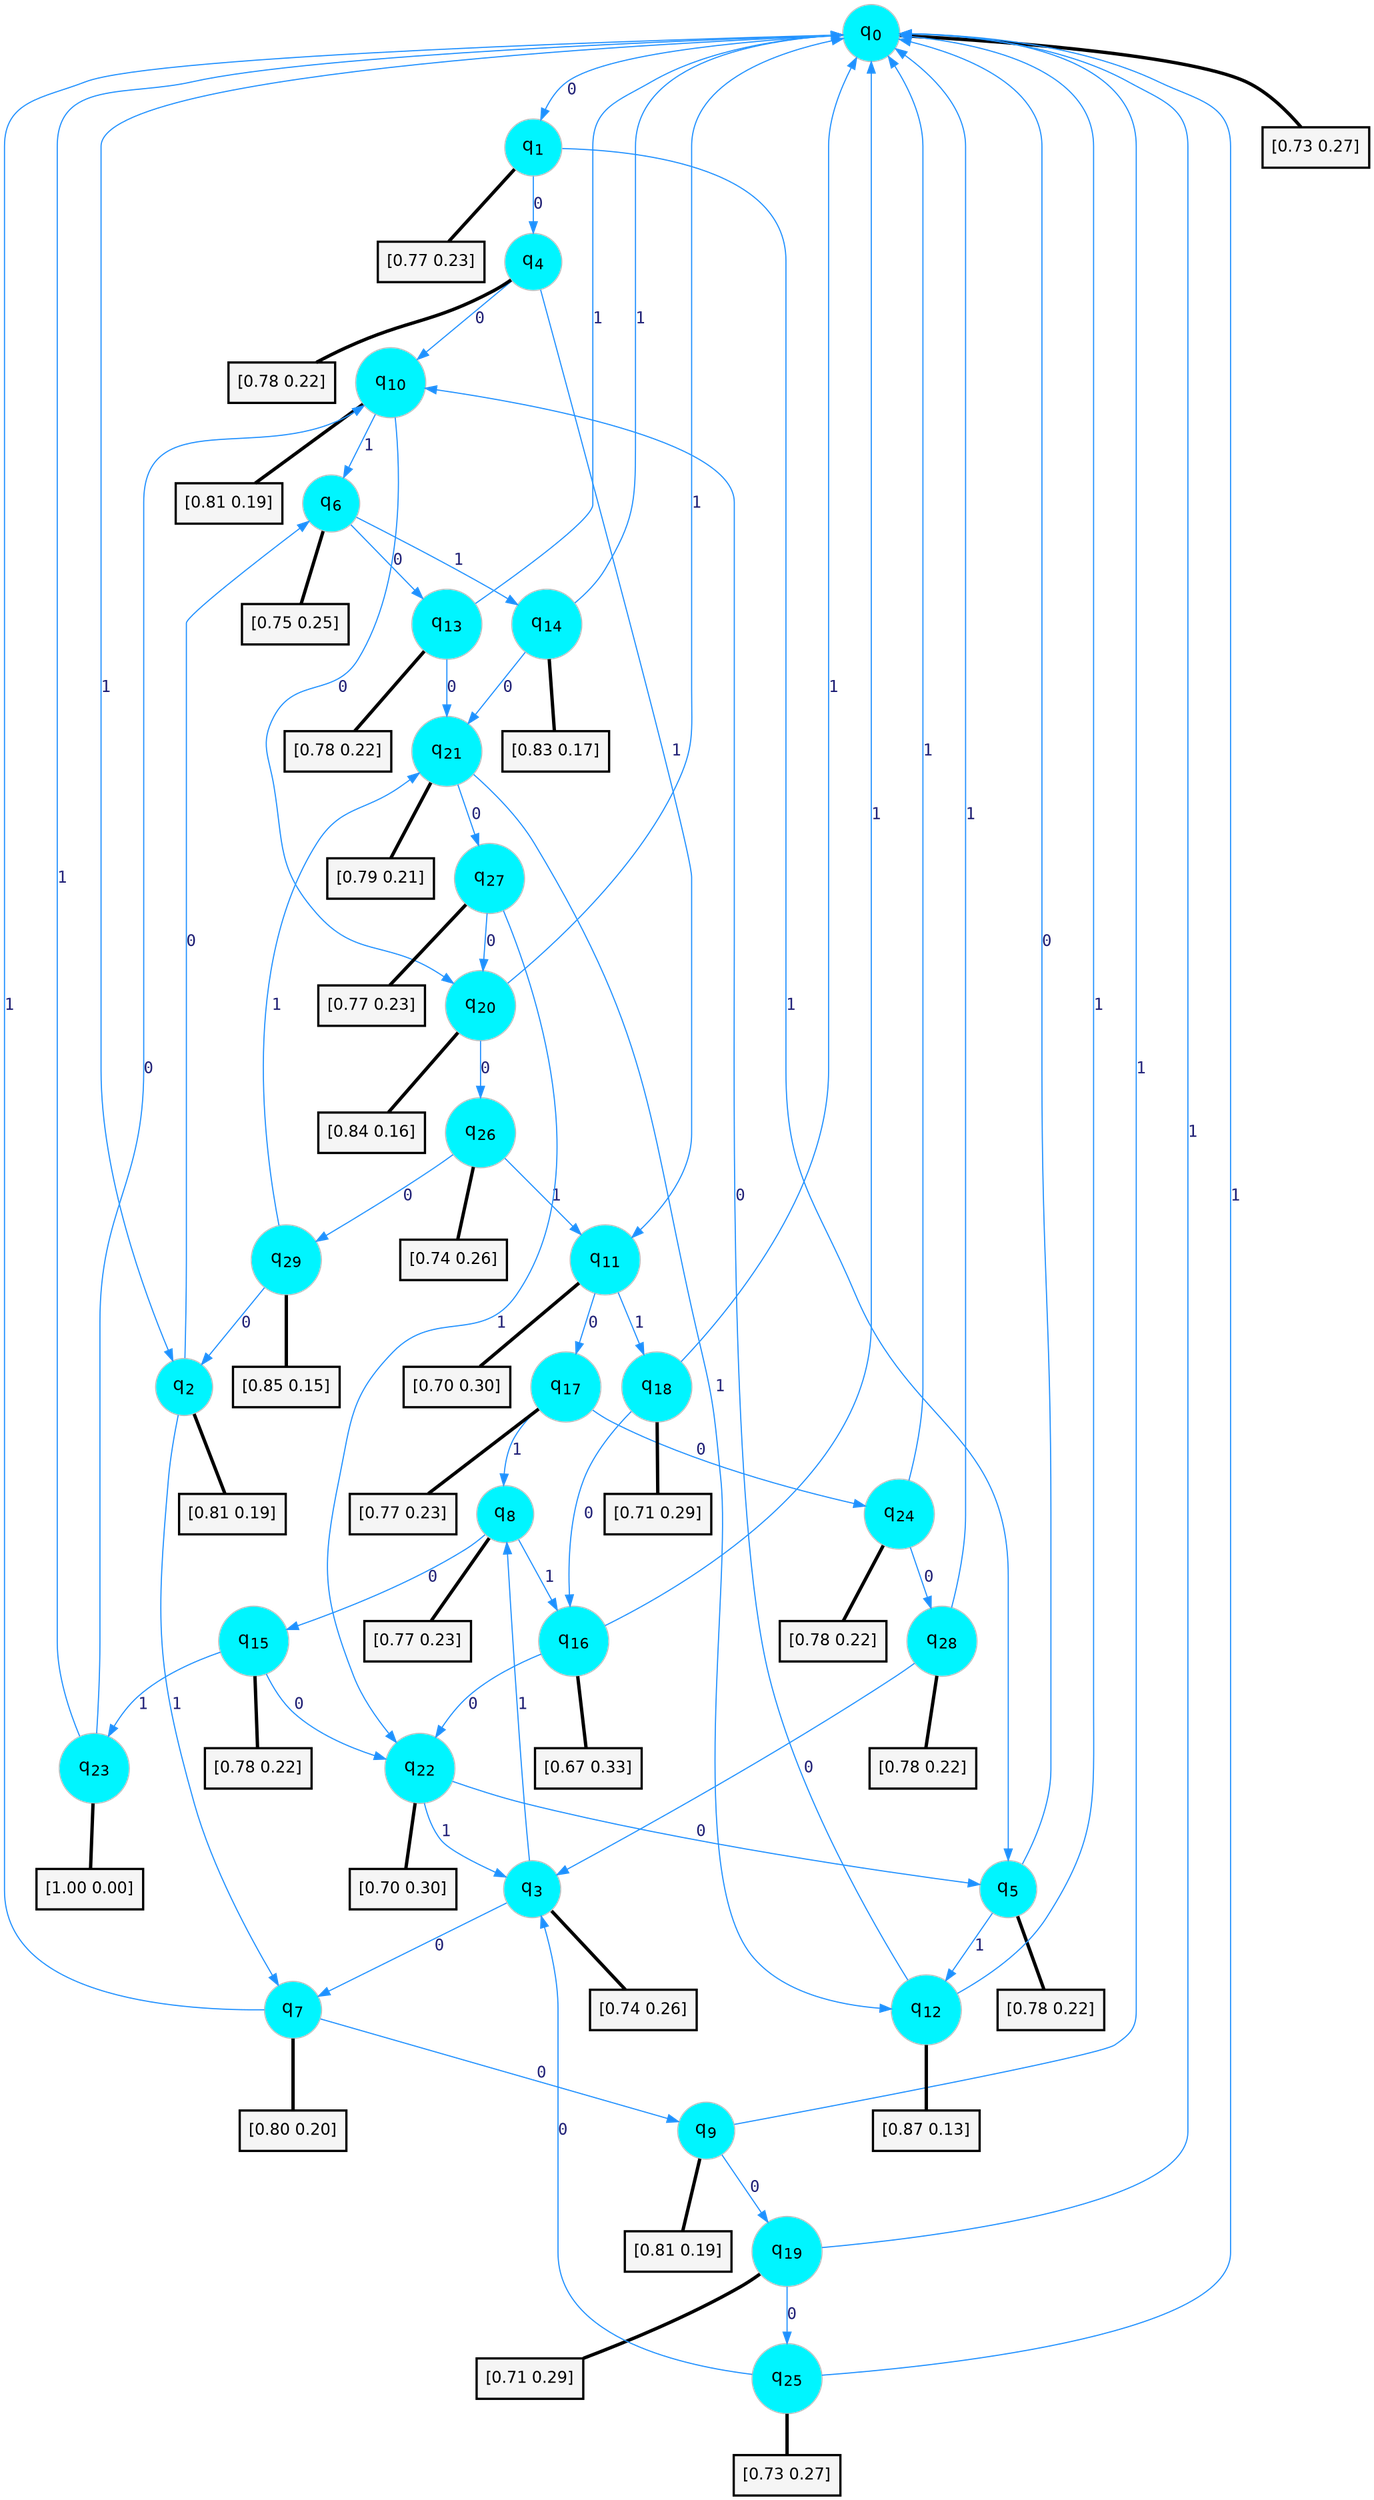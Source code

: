 digraph G {
graph [
bgcolor=transparent, dpi=300, rankdir=TD, size="40,25"];
node [
color=gray, fillcolor=turquoise1, fontcolor=black, fontname=Helvetica, fontsize=16, fontweight=bold, shape=circle, style=filled];
edge [
arrowsize=1, color=dodgerblue1, fontcolor=midnightblue, fontname=courier, fontweight=bold, penwidth=1, style=solid, weight=20];
0[label=<q<SUB>0</SUB>>];
1[label=<q<SUB>1</SUB>>];
2[label=<q<SUB>2</SUB>>];
3[label=<q<SUB>3</SUB>>];
4[label=<q<SUB>4</SUB>>];
5[label=<q<SUB>5</SUB>>];
6[label=<q<SUB>6</SUB>>];
7[label=<q<SUB>7</SUB>>];
8[label=<q<SUB>8</SUB>>];
9[label=<q<SUB>9</SUB>>];
10[label=<q<SUB>10</SUB>>];
11[label=<q<SUB>11</SUB>>];
12[label=<q<SUB>12</SUB>>];
13[label=<q<SUB>13</SUB>>];
14[label=<q<SUB>14</SUB>>];
15[label=<q<SUB>15</SUB>>];
16[label=<q<SUB>16</SUB>>];
17[label=<q<SUB>17</SUB>>];
18[label=<q<SUB>18</SUB>>];
19[label=<q<SUB>19</SUB>>];
20[label=<q<SUB>20</SUB>>];
21[label=<q<SUB>21</SUB>>];
22[label=<q<SUB>22</SUB>>];
23[label=<q<SUB>23</SUB>>];
24[label=<q<SUB>24</SUB>>];
25[label=<q<SUB>25</SUB>>];
26[label=<q<SUB>26</SUB>>];
27[label=<q<SUB>27</SUB>>];
28[label=<q<SUB>28</SUB>>];
29[label=<q<SUB>29</SUB>>];
30[label="[0.73 0.27]", shape=box,fontcolor=black, fontname=Helvetica, fontsize=14, penwidth=2, fillcolor=whitesmoke,color=black];
31[label="[0.77 0.23]", shape=box,fontcolor=black, fontname=Helvetica, fontsize=14, penwidth=2, fillcolor=whitesmoke,color=black];
32[label="[0.81 0.19]", shape=box,fontcolor=black, fontname=Helvetica, fontsize=14, penwidth=2, fillcolor=whitesmoke,color=black];
33[label="[0.74 0.26]", shape=box,fontcolor=black, fontname=Helvetica, fontsize=14, penwidth=2, fillcolor=whitesmoke,color=black];
34[label="[0.78 0.22]", shape=box,fontcolor=black, fontname=Helvetica, fontsize=14, penwidth=2, fillcolor=whitesmoke,color=black];
35[label="[0.78 0.22]", shape=box,fontcolor=black, fontname=Helvetica, fontsize=14, penwidth=2, fillcolor=whitesmoke,color=black];
36[label="[0.75 0.25]", shape=box,fontcolor=black, fontname=Helvetica, fontsize=14, penwidth=2, fillcolor=whitesmoke,color=black];
37[label="[0.80 0.20]", shape=box,fontcolor=black, fontname=Helvetica, fontsize=14, penwidth=2, fillcolor=whitesmoke,color=black];
38[label="[0.77 0.23]", shape=box,fontcolor=black, fontname=Helvetica, fontsize=14, penwidth=2, fillcolor=whitesmoke,color=black];
39[label="[0.81 0.19]", shape=box,fontcolor=black, fontname=Helvetica, fontsize=14, penwidth=2, fillcolor=whitesmoke,color=black];
40[label="[0.81 0.19]", shape=box,fontcolor=black, fontname=Helvetica, fontsize=14, penwidth=2, fillcolor=whitesmoke,color=black];
41[label="[0.70 0.30]", shape=box,fontcolor=black, fontname=Helvetica, fontsize=14, penwidth=2, fillcolor=whitesmoke,color=black];
42[label="[0.87 0.13]", shape=box,fontcolor=black, fontname=Helvetica, fontsize=14, penwidth=2, fillcolor=whitesmoke,color=black];
43[label="[0.78 0.22]", shape=box,fontcolor=black, fontname=Helvetica, fontsize=14, penwidth=2, fillcolor=whitesmoke,color=black];
44[label="[0.83 0.17]", shape=box,fontcolor=black, fontname=Helvetica, fontsize=14, penwidth=2, fillcolor=whitesmoke,color=black];
45[label="[0.78 0.22]", shape=box,fontcolor=black, fontname=Helvetica, fontsize=14, penwidth=2, fillcolor=whitesmoke,color=black];
46[label="[0.67 0.33]", shape=box,fontcolor=black, fontname=Helvetica, fontsize=14, penwidth=2, fillcolor=whitesmoke,color=black];
47[label="[0.77 0.23]", shape=box,fontcolor=black, fontname=Helvetica, fontsize=14, penwidth=2, fillcolor=whitesmoke,color=black];
48[label="[0.71 0.29]", shape=box,fontcolor=black, fontname=Helvetica, fontsize=14, penwidth=2, fillcolor=whitesmoke,color=black];
49[label="[0.71 0.29]", shape=box,fontcolor=black, fontname=Helvetica, fontsize=14, penwidth=2, fillcolor=whitesmoke,color=black];
50[label="[0.84 0.16]", shape=box,fontcolor=black, fontname=Helvetica, fontsize=14, penwidth=2, fillcolor=whitesmoke,color=black];
51[label="[0.79 0.21]", shape=box,fontcolor=black, fontname=Helvetica, fontsize=14, penwidth=2, fillcolor=whitesmoke,color=black];
52[label="[0.70 0.30]", shape=box,fontcolor=black, fontname=Helvetica, fontsize=14, penwidth=2, fillcolor=whitesmoke,color=black];
53[label="[1.00 0.00]", shape=box,fontcolor=black, fontname=Helvetica, fontsize=14, penwidth=2, fillcolor=whitesmoke,color=black];
54[label="[0.78 0.22]", shape=box,fontcolor=black, fontname=Helvetica, fontsize=14, penwidth=2, fillcolor=whitesmoke,color=black];
55[label="[0.73 0.27]", shape=box,fontcolor=black, fontname=Helvetica, fontsize=14, penwidth=2, fillcolor=whitesmoke,color=black];
56[label="[0.74 0.26]", shape=box,fontcolor=black, fontname=Helvetica, fontsize=14, penwidth=2, fillcolor=whitesmoke,color=black];
57[label="[0.77 0.23]", shape=box,fontcolor=black, fontname=Helvetica, fontsize=14, penwidth=2, fillcolor=whitesmoke,color=black];
58[label="[0.78 0.22]", shape=box,fontcolor=black, fontname=Helvetica, fontsize=14, penwidth=2, fillcolor=whitesmoke,color=black];
59[label="[0.85 0.15]", shape=box,fontcolor=black, fontname=Helvetica, fontsize=14, penwidth=2, fillcolor=whitesmoke,color=black];
0->1 [label=0];
0->2 [label=1];
0->30 [arrowhead=none, penwidth=3,color=black];
1->4 [label=0];
1->5 [label=1];
1->31 [arrowhead=none, penwidth=3,color=black];
2->6 [label=0];
2->7 [label=1];
2->32 [arrowhead=none, penwidth=3,color=black];
3->7 [label=0];
3->8 [label=1];
3->33 [arrowhead=none, penwidth=3,color=black];
4->10 [label=0];
4->11 [label=1];
4->34 [arrowhead=none, penwidth=3,color=black];
5->0 [label=0];
5->12 [label=1];
5->35 [arrowhead=none, penwidth=3,color=black];
6->13 [label=0];
6->14 [label=1];
6->36 [arrowhead=none, penwidth=3,color=black];
7->9 [label=0];
7->0 [label=1];
7->37 [arrowhead=none, penwidth=3,color=black];
8->15 [label=0];
8->16 [label=1];
8->38 [arrowhead=none, penwidth=3,color=black];
9->19 [label=0];
9->0 [label=1];
9->39 [arrowhead=none, penwidth=3,color=black];
10->20 [label=0];
10->6 [label=1];
10->40 [arrowhead=none, penwidth=3,color=black];
11->17 [label=0];
11->18 [label=1];
11->41 [arrowhead=none, penwidth=3,color=black];
12->10 [label=0];
12->0 [label=1];
12->42 [arrowhead=none, penwidth=3,color=black];
13->21 [label=0];
13->0 [label=1];
13->43 [arrowhead=none, penwidth=3,color=black];
14->21 [label=0];
14->0 [label=1];
14->44 [arrowhead=none, penwidth=3,color=black];
15->22 [label=0];
15->23 [label=1];
15->45 [arrowhead=none, penwidth=3,color=black];
16->22 [label=0];
16->0 [label=1];
16->46 [arrowhead=none, penwidth=3,color=black];
17->24 [label=0];
17->8 [label=1];
17->47 [arrowhead=none, penwidth=3,color=black];
18->16 [label=0];
18->0 [label=1];
18->48 [arrowhead=none, penwidth=3,color=black];
19->25 [label=0];
19->0 [label=1];
19->49 [arrowhead=none, penwidth=3,color=black];
20->26 [label=0];
20->0 [label=1];
20->50 [arrowhead=none, penwidth=3,color=black];
21->27 [label=0];
21->12 [label=1];
21->51 [arrowhead=none, penwidth=3,color=black];
22->5 [label=0];
22->3 [label=1];
22->52 [arrowhead=none, penwidth=3,color=black];
23->10 [label=0];
23->0 [label=1];
23->53 [arrowhead=none, penwidth=3,color=black];
24->28 [label=0];
24->0 [label=1];
24->54 [arrowhead=none, penwidth=3,color=black];
25->3 [label=0];
25->0 [label=1];
25->55 [arrowhead=none, penwidth=3,color=black];
26->29 [label=0];
26->11 [label=1];
26->56 [arrowhead=none, penwidth=3,color=black];
27->20 [label=0];
27->22 [label=1];
27->57 [arrowhead=none, penwidth=3,color=black];
28->3 [label=0];
28->0 [label=1];
28->58 [arrowhead=none, penwidth=3,color=black];
29->2 [label=0];
29->21 [label=1];
29->59 [arrowhead=none, penwidth=3,color=black];
}
